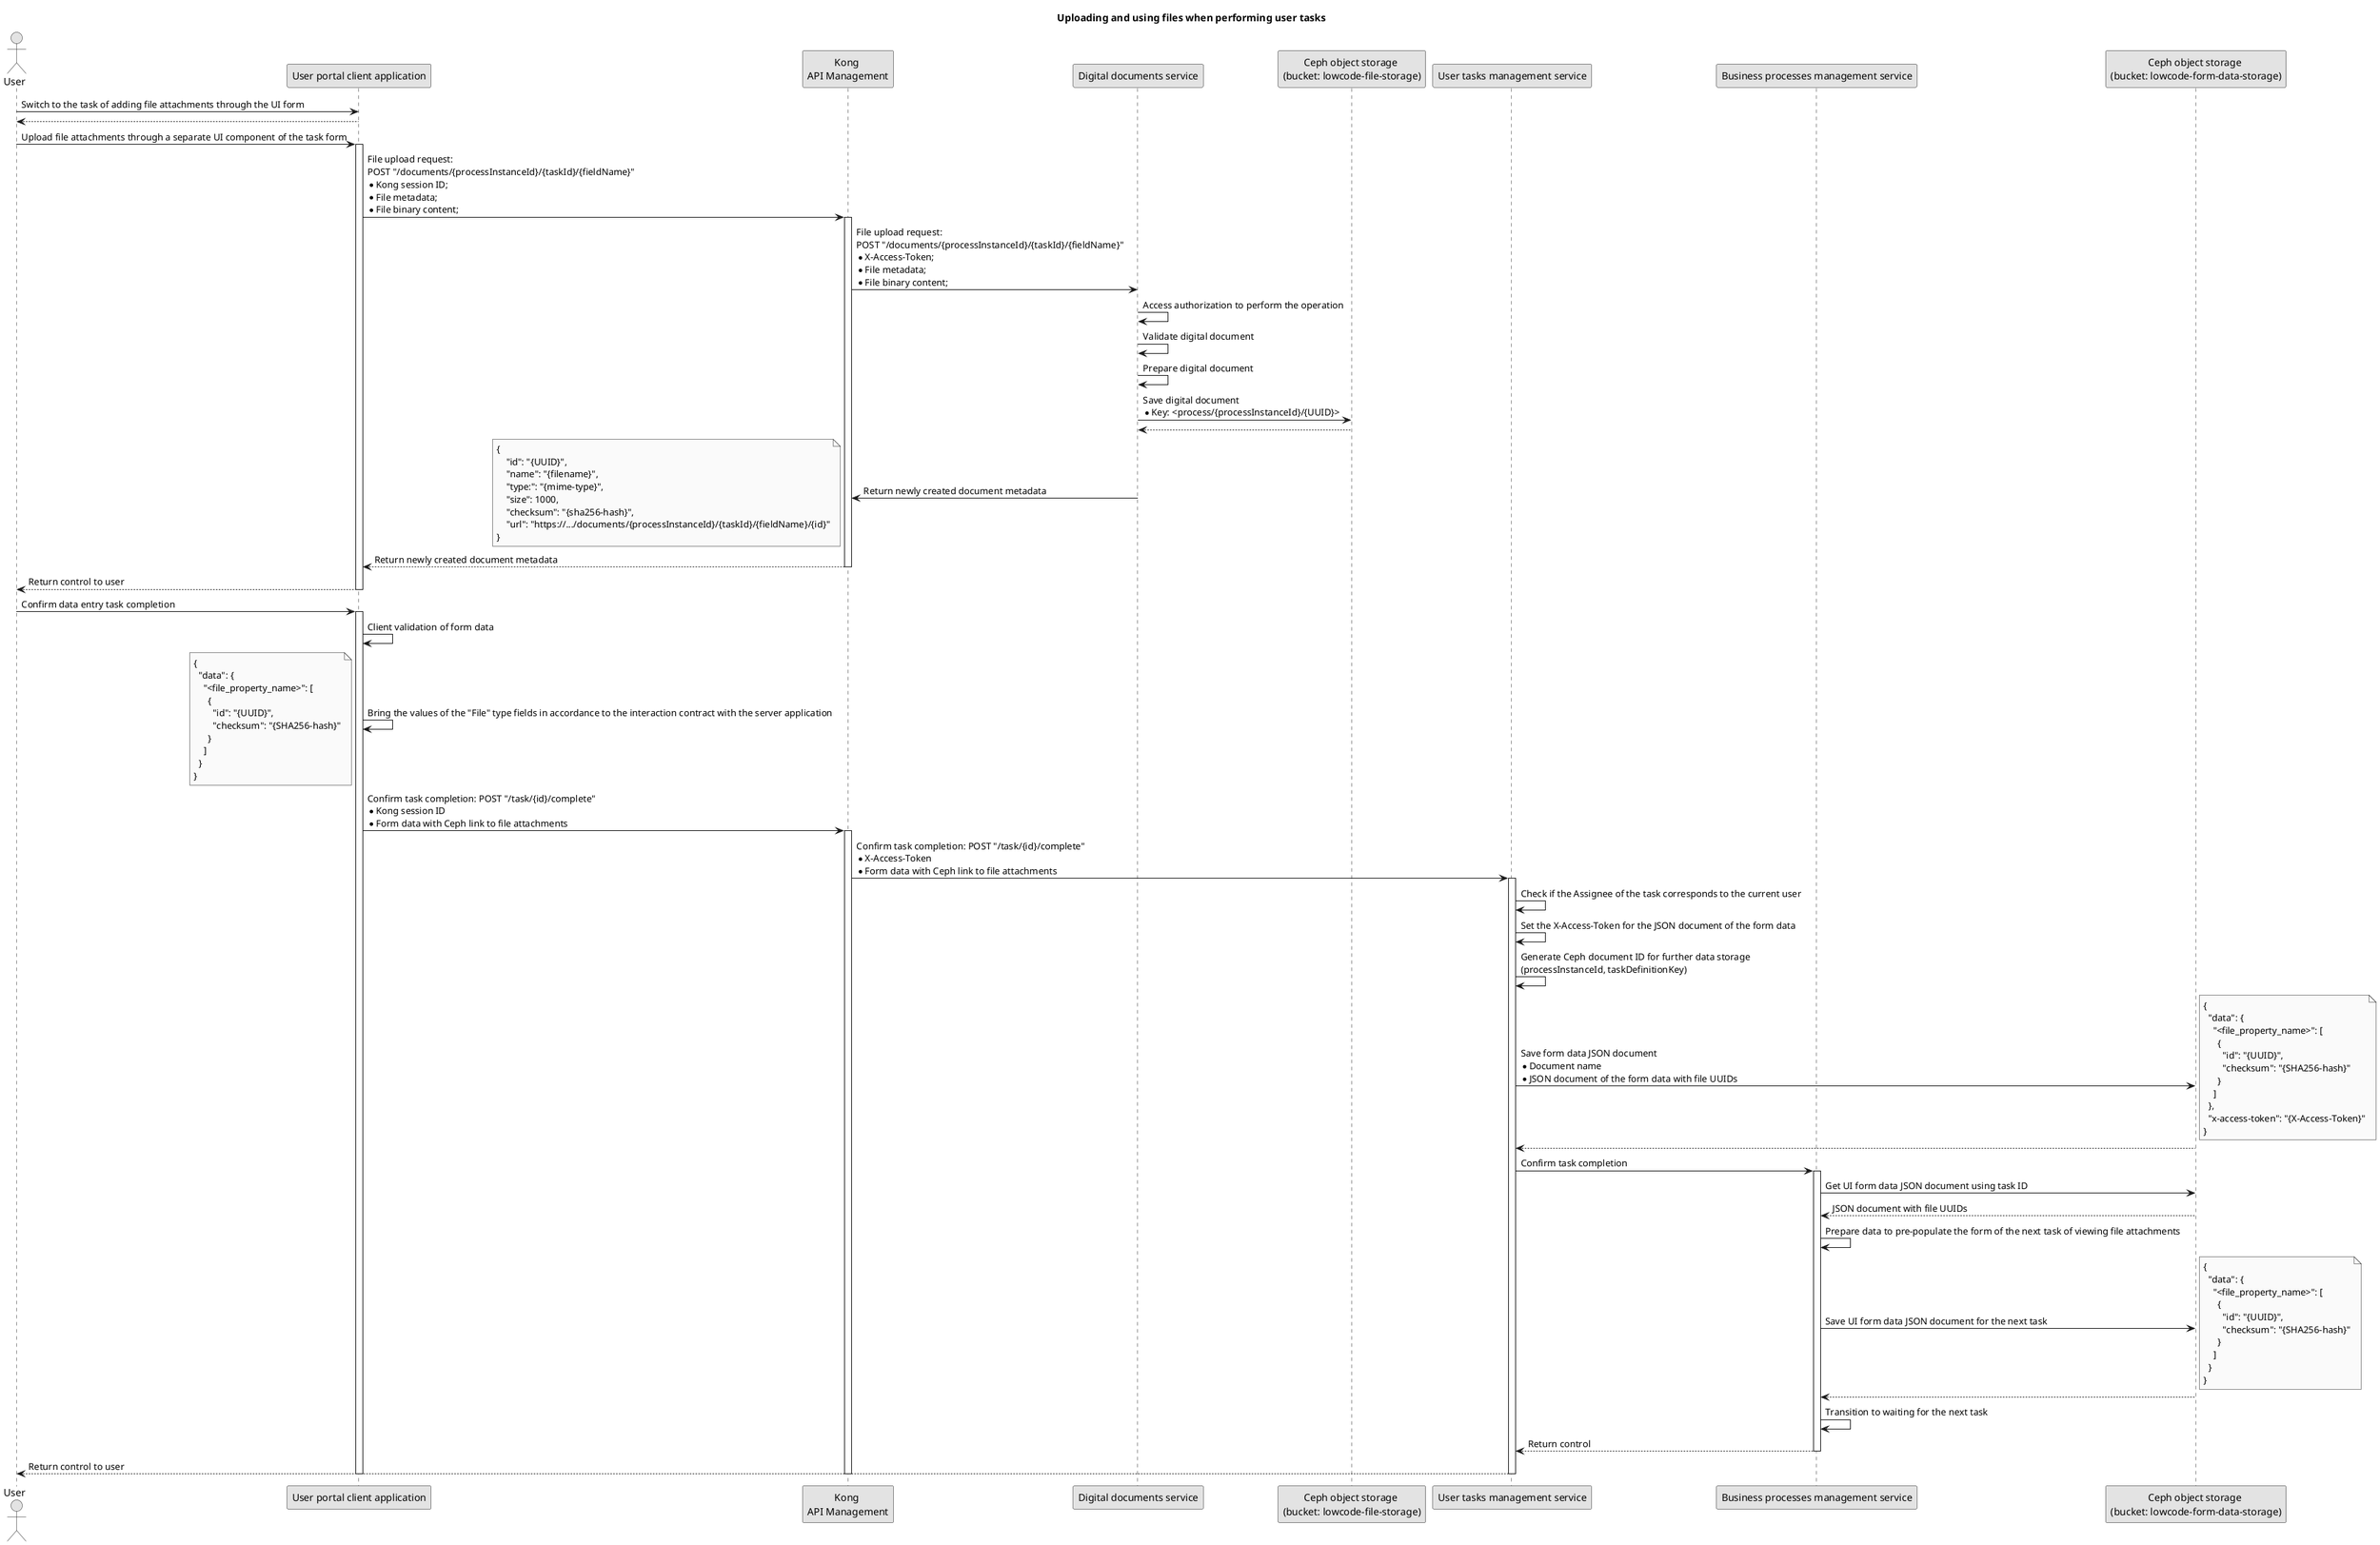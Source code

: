 @startuml
skinparam monochrome true

actor "User" as user
participant "User portal client application" as cabinet
participant "Kong \nAPI Management" as kong
participant "Digital documents service" as digital_documents
participant "Ceph object storage \n(bucket: lowcode-file-storage)" as file_storage_ceph
participant "User tasks management service" as user_task_mngmnt
participant "Business processes management service" as bpms
participant "Ceph object storage \n(bucket: lowcode-form-data-storage)" as form_data_ceph

skinparam responseMessageBelowArrow false
title Uploading and using files when performing user tasks

user -> cabinet: Switch to the task of adding file attachments through the UI form
return

user -> cabinet: Upload file attachments through a separate UI component of the task form
activate cabinet
  cabinet -> kong: File upload request: \nPOST "/documents/{processInstanceId}/{taskId}/{fieldName}" \n* Kong session ID; \n* File metadata; \n* File binary content;
  activate kong
    kong -> digital_documents: File upload request: \nPOST "/documents/{processInstanceId}/{taskId}/{fieldName}" \n* X-Access-Token; \n* File metadata; \n* File binary content;
    digital_documents -> digital_documents: Access authorization to perform the operation
    digital_documents -> digital_documents: Validate digital document
    digital_documents -> digital_documents: Prepare digital document
    digital_documents -> file_storage_ceph: Save digital document \n* Key: <process/{processInstanceId}/{UUID}>
    file_storage_ceph --> digital_documents
    digital_documents -> kong: Return newly created document metadata
    note left
      {
          "id": "{UUID}",
          "name": "{filename}",
          "type:": "{mime-type}",
          "size": 1000,
          "checksum": "{sha256-hash}",
          "url": "https://.../documents/{processInstanceId}/{taskId}/{fieldName}/{id}"
      }
    end note
    kong --> cabinet: Return newly created document metadata
  deactivate kong
return Return control to user

user -> cabinet: Confirm data entry task completion
activate cabinet
  cabinet -> cabinet: Client validation of form data

  cabinet -> cabinet: Bring the values of the "File" type fields in accordance to the interaction contract with the server application
  note left
    {
      "data": {
        "<file_property_name>": [
          {
            "id": "{UUID}",
            "checksum": "{SHA256-hash}"
          }
        ]
      }
    }
  end note

  cabinet -> kong: Confirm task completion: POST "/task/{id}/complete" \n*Kong session ID \n*Form data with Ceph link to file attachments
  activate kong
    kong -> user_task_mngmnt: Confirm task completion: POST "/task/{id}/complete" \n* X-Access-Token \n*Form data with Ceph link to file attachments
    activate user_task_mngmnt
      user_task_mngmnt -> user_task_mngmnt: Check if the Assignee of the task corresponds to the current user
      user_task_mngmnt -> user_task_mngmnt: Set the X-Access-Token for the JSON document of the form data

      user_task_mngmnt -> user_task_mngmnt: Generate Ceph document ID for further data storage \n(processInstanceId, taskDefinitionKey)
      user_task_mngmnt -> form_data_ceph: Save form data JSON document \n* Document name \n* JSON document of the form data with file UUIDs
      note right
        {
          "data": {
            "<file_property_name>": [
              {
                "id": "{UUID}",
                "checksum": "{SHA256-hash}"
              }
            ]
          },
          "x-access-token": "{X-Access-Token}"
        }
      end note

      form_data_ceph --> user_task_mngmnt

      user_task_mngmnt -> bpms: Confirm task completion
      activate bpms
        bpms -> form_data_ceph: Get UI form data JSON document using task ID
        form_data_ceph --> bpms: JSON document with file UUIDs
        bpms -> bpms: Prepare data to pre-populate the form of the next task of viewing file attachments
        bpms -> form_data_ceph: Save UI form data JSON document for the next task
        note right
          {
            "data": {
              "<file_property_name>": [
                {
                  "id": "{UUID}",
                  "checksum": "{SHA256-hash}"
                }
              ]
            }
          }
        end note

        form_data_ceph --> bpms
        bpms -> bpms: Transition to waiting for the next task
      return Return control
      user_task_mngmnt --> user: Return control to user
    deactivate
  deactivate
deactivate

@enduml